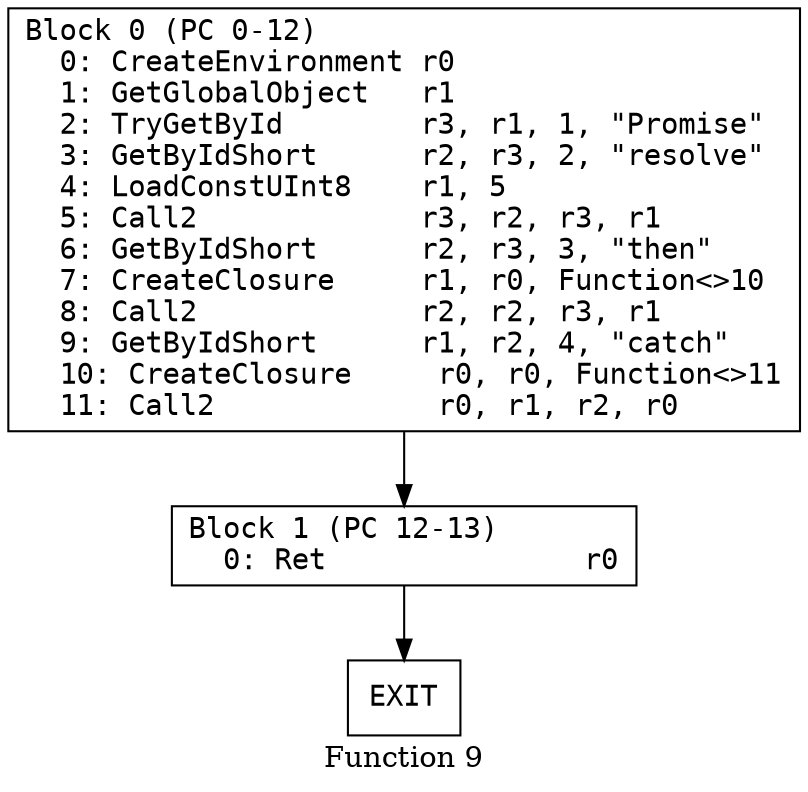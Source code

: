 // Function 9 from flow_control
// Generated from data/flow_control.dot

digraph {
  rankdir=TB;
  node [shape=box, fontname="monospace"];

  label = "Function 9";
  style = filled;
  color = lightgrey;

  f9_n0 [ label = "Block 0 (PC 0-12)\l  0: CreateEnvironment r0\l  1: GetGlobalObject   r1\l  2: TryGetById        r3, r1, 1, \"Promise\"\l  3: GetByIdShort      r2, r3, 2, \"resolve\"\l  4: LoadConstUInt8    r1, 5\l  5: Call2             r3, r2, r3, r1\l  6: GetByIdShort      r2, r3, 3, \"then\"\l  7: CreateClosure     r1, r0, Function<>10\l  8: Call2             r2, r2, r3, r1\l  9: GetByIdShort      r1, r2, 4, \"catch\"\l  10: CreateClosure     r0, r0, Function<>11\l  11: Call2             r0, r1, r2, r0\l" ]
  f9_n1 [ label = "Block 1 (PC 12-13)\l  0: Ret               r0\l" ]
  f9_n2 [ label = "EXIT" ]

  f9_n0 -> f9_n1
  f9_n1 -> f9_n2
}
